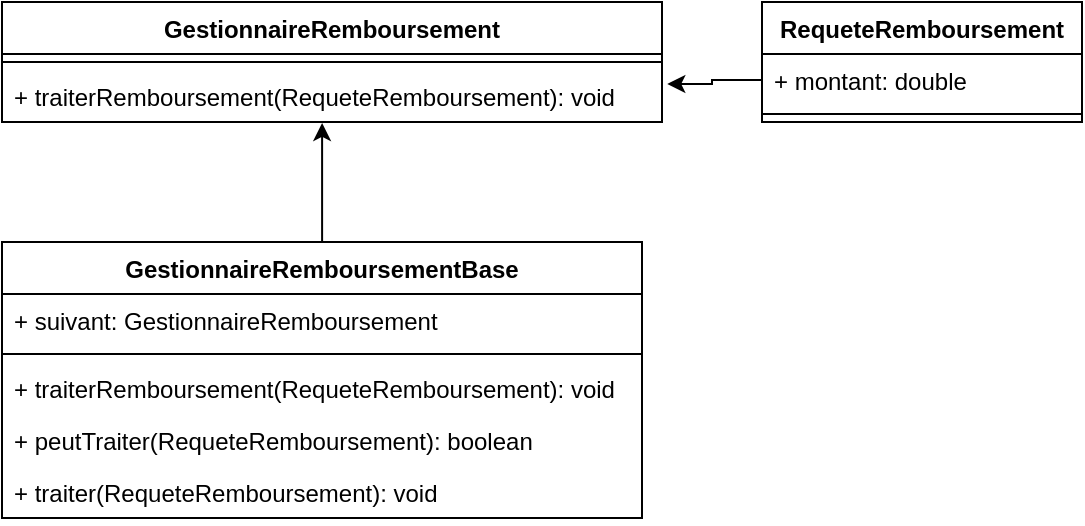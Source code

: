 <mxfile version="23.1.5" type="github">
  <diagram name="Page-1" id="flcEM2z3vCgoF05vpIiF">
    <mxGraphModel dx="583" dy="375" grid="1" gridSize="10" guides="1" tooltips="1" connect="1" arrows="1" fold="1" page="1" pageScale="1" pageWidth="827" pageHeight="1169" math="0" shadow="0">
      <root>
        <mxCell id="0" />
        <mxCell id="1" parent="0" />
        <mxCell id="pexK_V1G9ok-mFwstEU1-1" value="GestionnaireRemboursement" style="swimlane;fontStyle=1;align=center;verticalAlign=top;childLayout=stackLayout;horizontal=1;startSize=26;horizontalStack=0;resizeParent=1;resizeParentMax=0;resizeLast=0;collapsible=1;marginBottom=0;whiteSpace=wrap;html=1;" vertex="1" parent="1">
          <mxGeometry x="170" y="20" width="330" height="60" as="geometry" />
        </mxCell>
        <mxCell id="pexK_V1G9ok-mFwstEU1-3" value="" style="line;strokeWidth=1;fillColor=none;align=left;verticalAlign=middle;spacingTop=-1;spacingLeft=3;spacingRight=3;rotatable=0;labelPosition=right;points=[];portConstraint=eastwest;strokeColor=inherit;" vertex="1" parent="pexK_V1G9ok-mFwstEU1-1">
          <mxGeometry y="26" width="330" height="8" as="geometry" />
        </mxCell>
        <mxCell id="pexK_V1G9ok-mFwstEU1-4" value="+&amp;nbsp;traiterRemboursement(RequeteRemboursement): void" style="text;strokeColor=none;fillColor=none;align=left;verticalAlign=top;spacingLeft=4;spacingRight=4;overflow=hidden;rotatable=0;points=[[0,0.5],[1,0.5]];portConstraint=eastwest;whiteSpace=wrap;html=1;" vertex="1" parent="pexK_V1G9ok-mFwstEU1-1">
          <mxGeometry y="34" width="330" height="26" as="geometry" />
        </mxCell>
        <mxCell id="pexK_V1G9ok-mFwstEU1-5" value="RequeteRemboursement" style="swimlane;fontStyle=1;align=center;verticalAlign=top;childLayout=stackLayout;horizontal=1;startSize=26;horizontalStack=0;resizeParent=1;resizeParentMax=0;resizeLast=0;collapsible=1;marginBottom=0;whiteSpace=wrap;html=1;" vertex="1" parent="1">
          <mxGeometry x="550" y="20" width="160" height="60" as="geometry" />
        </mxCell>
        <mxCell id="pexK_V1G9ok-mFwstEU1-6" value="+ montant: double" style="text;strokeColor=none;fillColor=none;align=left;verticalAlign=top;spacingLeft=4;spacingRight=4;overflow=hidden;rotatable=0;points=[[0,0.5],[1,0.5]];portConstraint=eastwest;whiteSpace=wrap;html=1;" vertex="1" parent="pexK_V1G9ok-mFwstEU1-5">
          <mxGeometry y="26" width="160" height="26" as="geometry" />
        </mxCell>
        <mxCell id="pexK_V1G9ok-mFwstEU1-7" value="" style="line;strokeWidth=1;fillColor=none;align=left;verticalAlign=middle;spacingTop=-1;spacingLeft=3;spacingRight=3;rotatable=0;labelPosition=right;points=[];portConstraint=eastwest;strokeColor=inherit;" vertex="1" parent="pexK_V1G9ok-mFwstEU1-5">
          <mxGeometry y="52" width="160" height="8" as="geometry" />
        </mxCell>
        <mxCell id="pexK_V1G9ok-mFwstEU1-9" style="edgeStyle=orthogonalEdgeStyle;rounded=0;orthogonalLoop=1;jettySize=auto;html=1;entryX=1.008;entryY=0.269;entryDx=0;entryDy=0;entryPerimeter=0;" edge="1" parent="1" source="pexK_V1G9ok-mFwstEU1-6" target="pexK_V1G9ok-mFwstEU1-4">
          <mxGeometry relative="1" as="geometry" />
        </mxCell>
        <mxCell id="pexK_V1G9ok-mFwstEU1-17" style="edgeStyle=orthogonalEdgeStyle;rounded=0;orthogonalLoop=1;jettySize=auto;html=1;entryX=0.485;entryY=1.018;entryDx=0;entryDy=0;entryPerimeter=0;" edge="1" parent="1" source="pexK_V1G9ok-mFwstEU1-10" target="pexK_V1G9ok-mFwstEU1-4">
          <mxGeometry relative="1" as="geometry">
            <mxPoint x="330" y="90" as="targetPoint" />
          </mxGeometry>
        </mxCell>
        <mxCell id="pexK_V1G9ok-mFwstEU1-10" value="GestionnaireRemboursementBase" style="swimlane;fontStyle=1;align=center;verticalAlign=top;childLayout=stackLayout;horizontal=1;startSize=26;horizontalStack=0;resizeParent=1;resizeParentMax=0;resizeLast=0;collapsible=1;marginBottom=0;whiteSpace=wrap;html=1;" vertex="1" parent="1">
          <mxGeometry x="170" y="140" width="320" height="138" as="geometry" />
        </mxCell>
        <mxCell id="pexK_V1G9ok-mFwstEU1-11" value="+ suivant: GestionnaireRemboursement" style="text;strokeColor=none;fillColor=none;align=left;verticalAlign=top;spacingLeft=4;spacingRight=4;overflow=hidden;rotatable=0;points=[[0,0.5],[1,0.5]];portConstraint=eastwest;whiteSpace=wrap;html=1;" vertex="1" parent="pexK_V1G9ok-mFwstEU1-10">
          <mxGeometry y="26" width="320" height="26" as="geometry" />
        </mxCell>
        <mxCell id="pexK_V1G9ok-mFwstEU1-12" value="" style="line;strokeWidth=1;fillColor=none;align=left;verticalAlign=middle;spacingTop=-1;spacingLeft=3;spacingRight=3;rotatable=0;labelPosition=right;points=[];portConstraint=eastwest;strokeColor=inherit;" vertex="1" parent="pexK_V1G9ok-mFwstEU1-10">
          <mxGeometry y="52" width="320" height="8" as="geometry" />
        </mxCell>
        <mxCell id="pexK_V1G9ok-mFwstEU1-13" value="+&amp;nbsp;traiterRemboursement(RequeteRemboursement): void" style="text;strokeColor=none;fillColor=none;align=left;verticalAlign=top;spacingLeft=4;spacingRight=4;overflow=hidden;rotatable=0;points=[[0,0.5],[1,0.5]];portConstraint=eastwest;whiteSpace=wrap;html=1;" vertex="1" parent="pexK_V1G9ok-mFwstEU1-10">
          <mxGeometry y="60" width="320" height="26" as="geometry" />
        </mxCell>
        <mxCell id="pexK_V1G9ok-mFwstEU1-14" value="+ peutTraiter(RequeteRemboursement): boolean" style="text;strokeColor=none;fillColor=none;align=left;verticalAlign=top;spacingLeft=4;spacingRight=4;overflow=hidden;rotatable=0;points=[[0,0.5],[1,0.5]];portConstraint=eastwest;whiteSpace=wrap;html=1;" vertex="1" parent="pexK_V1G9ok-mFwstEU1-10">
          <mxGeometry y="86" width="320" height="26" as="geometry" />
        </mxCell>
        <mxCell id="pexK_V1G9ok-mFwstEU1-15" value="+ traiter(RequeteRemboursement): void" style="text;strokeColor=none;fillColor=none;align=left;verticalAlign=top;spacingLeft=4;spacingRight=4;overflow=hidden;rotatable=0;points=[[0,0.5],[1,0.5]];portConstraint=eastwest;whiteSpace=wrap;html=1;" vertex="1" parent="pexK_V1G9ok-mFwstEU1-10">
          <mxGeometry y="112" width="320" height="26" as="geometry" />
        </mxCell>
      </root>
    </mxGraphModel>
  </diagram>
</mxfile>
